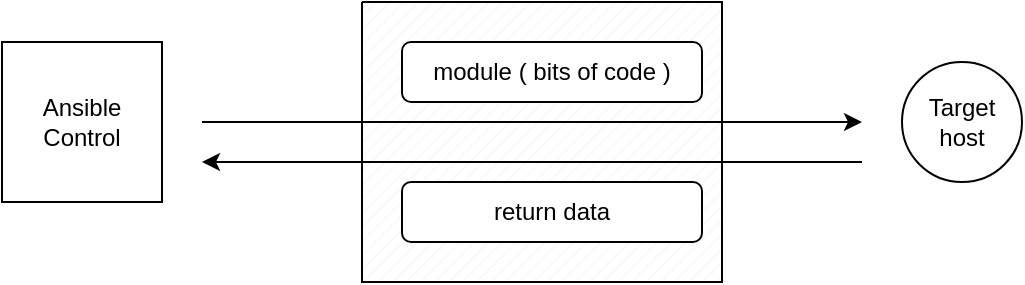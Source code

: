 <mxfile version="13.6.4" type="github"><diagram id="gKkXb5rxWcXUKDY51CN7" name="Page-1"><mxGraphModel dx="2062" dy="794" grid="1" gridSize="10" guides="1" tooltips="1" connect="1" arrows="1" fold="1" page="1" pageScale="1" pageWidth="827" pageHeight="1169" math="0" shadow="0"><root><mxCell id="0"/><mxCell id="1" parent="0"/><mxCell id="8GHm5oFowL8tWROHa8Wn-7" value="" style="verticalLabelPosition=bottom;verticalAlign=top;html=1;shape=mxgraph.basic.patternFillRect;fillStyle=diag;step=5;fillStrokeWidth=0.2;fillStrokeColor=#dddddd;" vertex="1" parent="1"><mxGeometry x="250" y="30" width="180" height="140" as="geometry"/></mxCell><mxCell id="8GHm5oFowL8tWROHa8Wn-1" value="Ansible Control" style="whiteSpace=wrap;html=1;aspect=fixed;" vertex="1" parent="1"><mxGeometry x="70" y="50" width="80" height="80" as="geometry"/></mxCell><mxCell id="8GHm5oFowL8tWROHa8Wn-2" value="" style="endArrow=classic;html=1;" edge="1" parent="1"><mxGeometry width="50" height="50" relative="1" as="geometry"><mxPoint x="170" y="90" as="sourcePoint"/><mxPoint x="500" y="90" as="targetPoint"/></mxGeometry></mxCell><mxCell id="8GHm5oFowL8tWROHa8Wn-3" value="Target host" style="ellipse;whiteSpace=wrap;html=1;aspect=fixed;" vertex="1" parent="1"><mxGeometry x="520" y="60" width="60" height="60" as="geometry"/></mxCell><mxCell id="8GHm5oFowL8tWROHa8Wn-4" value="module ( bits of code )" style="rounded=1;whiteSpace=wrap;html=1;" vertex="1" parent="1"><mxGeometry x="270" y="50" width="150" height="30" as="geometry"/></mxCell><mxCell id="8GHm5oFowL8tWROHa8Wn-5" value="" style="endArrow=classic;html=1;" edge="1" parent="1"><mxGeometry width="50" height="50" relative="1" as="geometry"><mxPoint x="500" y="110" as="sourcePoint"/><mxPoint x="170" y="110" as="targetPoint"/></mxGeometry></mxCell><mxCell id="8GHm5oFowL8tWROHa8Wn-6" value="return data" style="rounded=1;whiteSpace=wrap;html=1;" vertex="1" parent="1"><mxGeometry x="270" y="120" width="150" height="30" as="geometry"/></mxCell></root></mxGraphModel></diagram></mxfile>